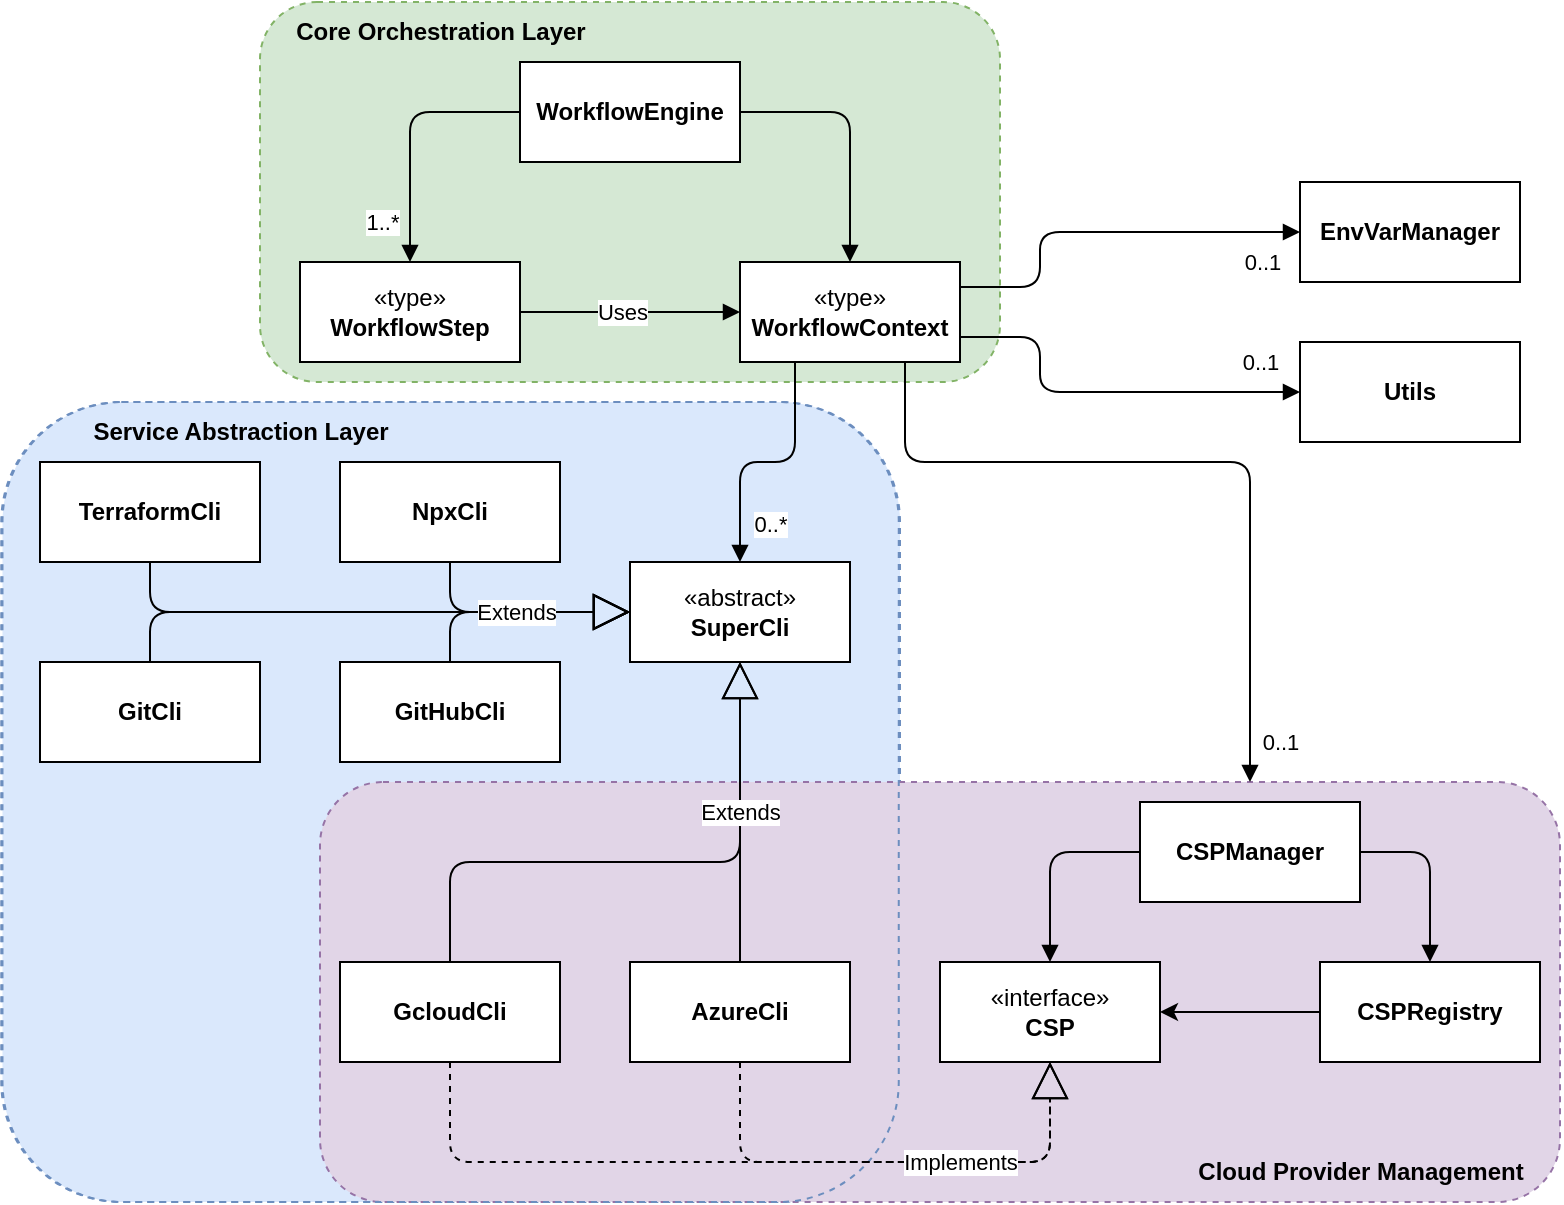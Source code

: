 <mxfile>
    <diagram id="423UZ18-2qW-7-T26Xhx" name="Page-1">
        <mxGraphModel dx="1029" dy="727" grid="1" gridSize="10" guides="1" tooltips="1" connect="1" arrows="1" fold="1" page="1" pageScale="1" pageWidth="850" pageHeight="1100" math="0" shadow="0">
            <root>
                <mxCell id="0"/>
                <mxCell id="1" parent="0"/>
                <mxCell id="77" value="" style="rounded=1;whiteSpace=wrap;html=1;dashed=1;fillColor=#dae8fc;strokeColor=#6c8ebf;" vertex="1" parent="1">
                    <mxGeometry x="41.25" y="250" width="448.75" height="400" as="geometry"/>
                </mxCell>
                <mxCell id="94" value="" style="rounded=1;whiteSpace=wrap;html=1;dashed=1;fillColor=#e1d5e7;strokeColor=#9673a6;" vertex="1" parent="1">
                    <mxGeometry x="200" y="440" width="620" height="210" as="geometry"/>
                </mxCell>
                <mxCell id="96" value="" style="rounded=1;whiteSpace=wrap;html=1;dashed=1;fillColor=none;strokeColor=#6c8ebf;" vertex="1" parent="1">
                    <mxGeometry x="40.63" y="250" width="448.75" height="400" as="geometry"/>
                </mxCell>
                <mxCell id="95" value="" style="rounded=1;whiteSpace=wrap;html=1;dashed=1;fillColor=#d5e8d4;strokeColor=#82b366;" vertex="1" parent="1">
                    <mxGeometry x="170" y="50" width="370" height="190" as="geometry"/>
                </mxCell>
                <mxCell id="2" value="&lt;b&gt;Utils&lt;/b&gt;" style="html=1;whiteSpace=wrap;" vertex="1" parent="1">
                    <mxGeometry x="690" y="220" width="110" height="50" as="geometry"/>
                </mxCell>
                <mxCell id="3" value="&lt;b&gt;WorkflowEngine&lt;/b&gt;" style="html=1;whiteSpace=wrap;" vertex="1" parent="1">
                    <mxGeometry x="300" y="80" width="110" height="50" as="geometry"/>
                </mxCell>
                <mxCell id="5" value="«type»&lt;br&gt;&lt;b&gt;WorkflowStep&lt;/b&gt;" style="html=1;whiteSpace=wrap;" vertex="1" parent="1">
                    <mxGeometry x="190" y="180" width="110" height="50" as="geometry"/>
                </mxCell>
                <mxCell id="6" value="«type»&lt;br&gt;&lt;b&gt;WorkflowContext&lt;/b&gt;" style="html=1;whiteSpace=wrap;" vertex="1" parent="1">
                    <mxGeometry x="410" y="180" width="110" height="50" as="geometry"/>
                </mxCell>
                <mxCell id="7" value="&lt;b&gt;EnvVarManager&lt;/b&gt;" style="html=1;whiteSpace=wrap;" vertex="1" parent="1">
                    <mxGeometry x="690" y="140" width="110" height="50" as="geometry"/>
                </mxCell>
                <mxCell id="28" value="" style="endArrow=block;endFill=1;html=1;edgeStyle=orthogonalEdgeStyle;align=left;verticalAlign=top;exitX=1;exitY=0.5;exitDx=0;exitDy=0;" edge="1" parent="1" source="3" target="6">
                    <mxGeometry x="-0.846" y="25" relative="1" as="geometry">
                        <mxPoint x="338" y="140" as="sourcePoint"/>
                        <mxPoint x="275" y="190" as="targetPoint"/>
                        <mxPoint as="offset"/>
                    </mxGeometry>
                </mxCell>
                <mxCell id="31" value="&lt;div&gt;&lt;br&gt;&lt;/div&gt;" style="endArrow=block;endFill=1;html=1;edgeStyle=orthogonalEdgeStyle;align=left;verticalAlign=top;exitX=1;exitY=0.5;exitDx=0;exitDy=0;entryX=0;entryY=0.5;entryDx=0;entryDy=0;" edge="1" parent="1" source="5" target="6">
                    <mxGeometry x="-0.273" y="-5" relative="1" as="geometry">
                        <mxPoint x="230" y="240" as="sourcePoint"/>
                        <mxPoint x="390" y="240" as="targetPoint"/>
                        <mxPoint as="offset"/>
                    </mxGeometry>
                </mxCell>
                <mxCell id="114" value="Uses" style="edgeLabel;html=1;align=center;verticalAlign=middle;resizable=0;points=[];" vertex="1" connectable="0" parent="31">
                    <mxGeometry x="-0.268" y="-4" relative="1" as="geometry">
                        <mxPoint x="10" y="-4" as="offset"/>
                    </mxGeometry>
                </mxCell>
                <mxCell id="33" value="«abstract»&lt;br&gt;&lt;b&gt;SuperCli&lt;/b&gt;" style="html=1;whiteSpace=wrap;" vertex="1" parent="1">
                    <mxGeometry x="355" y="330" width="110" height="50" as="geometry"/>
                </mxCell>
                <mxCell id="34" value="&lt;b&gt;AzureCli&lt;/b&gt;" style="html=1;whiteSpace=wrap;" vertex="1" parent="1">
                    <mxGeometry x="355" y="530" width="110" height="50" as="geometry"/>
                </mxCell>
                <mxCell id="35" value="&lt;b&gt;CSPManager&lt;/b&gt;" style="html=1;whiteSpace=wrap;" vertex="1" parent="1">
                    <mxGeometry x="610" y="450" width="110" height="50" as="geometry"/>
                </mxCell>
                <mxCell id="67" style="edgeStyle=none;html=1;entryX=1;entryY=0.5;entryDx=0;entryDy=0;" edge="1" parent="1" source="36" target="37">
                    <mxGeometry relative="1" as="geometry">
                        <mxPoint x="600" y="530" as="targetPoint"/>
                        <Array as="points">
                            <mxPoint x="660" y="555"/>
                        </Array>
                    </mxGeometry>
                </mxCell>
                <mxCell id="36" value="&lt;b&gt;CSPRegistry&lt;/b&gt;" style="html=1;whiteSpace=wrap;" vertex="1" parent="1">
                    <mxGeometry x="700" y="530" width="110" height="50" as="geometry"/>
                </mxCell>
                <mxCell id="37" value="«interface»&lt;br&gt;&lt;b&gt;CSP&lt;/b&gt;" style="html=1;whiteSpace=wrap;" vertex="1" parent="1">
                    <mxGeometry x="510" y="530" width="110" height="50" as="geometry"/>
                </mxCell>
                <mxCell id="38" value="&lt;b&gt;GcloudCli&lt;/b&gt;" style="html=1;whiteSpace=wrap;" vertex="1" parent="1">
                    <mxGeometry x="210" y="530" width="110" height="50" as="geometry"/>
                </mxCell>
                <mxCell id="39" value="&lt;b&gt;TerraformCli&lt;/b&gt;" style="html=1;whiteSpace=wrap;" vertex="1" parent="1">
                    <mxGeometry x="60" y="280" width="110" height="50" as="geometry"/>
                </mxCell>
                <mxCell id="41" value="&lt;b&gt;GitCli&lt;/b&gt;" style="html=1;whiteSpace=wrap;" vertex="1" parent="1">
                    <mxGeometry x="60" y="380" width="110" height="50" as="geometry"/>
                </mxCell>
                <mxCell id="42" value="&lt;b&gt;GitHubCli&lt;/b&gt;" style="html=1;whiteSpace=wrap;" vertex="1" parent="1">
                    <mxGeometry x="210" y="380" width="110" height="50" as="geometry"/>
                </mxCell>
                <mxCell id="53" value="" style="endArrow=block;endSize=16;endFill=0;html=1;exitX=0.5;exitY=1;exitDx=0;exitDy=0;entryX=0;entryY=0.5;entryDx=0;entryDy=0;" edge="1" parent="1" source="40" target="33">
                    <mxGeometry width="160" relative="1" as="geometry">
                        <mxPoint x="220" y="445" as="sourcePoint"/>
                        <mxPoint x="240" y="360" as="targetPoint"/>
                        <Array as="points">
                            <mxPoint x="265" y="355"/>
                        </Array>
                    </mxGeometry>
                </mxCell>
                <mxCell id="64" value="" style="endArrow=block;endFill=1;html=1;edgeStyle=orthogonalEdgeStyle;align=left;verticalAlign=top;exitX=0;exitY=0.5;exitDx=0;exitDy=0;" edge="1" parent="1" source="35">
                    <mxGeometry x="-0.273" y="-50" relative="1" as="geometry">
                        <mxPoint x="515" y="392.5" as="sourcePoint"/>
                        <mxPoint x="565" y="530" as="targetPoint"/>
                        <mxPoint as="offset"/>
                        <Array as="points">
                            <mxPoint x="565" y="475"/>
                        </Array>
                    </mxGeometry>
                </mxCell>
                <mxCell id="70" value="" style="endArrow=block;endFill=1;html=1;edgeStyle=orthogonalEdgeStyle;align=left;verticalAlign=top;exitX=1;exitY=0.5;exitDx=0;exitDy=0;entryX=0.5;entryY=0;entryDx=0;entryDy=0;" edge="1" parent="1" source="35" target="36">
                    <mxGeometry x="0.158" y="15" relative="1" as="geometry">
                        <mxPoint x="575" y="430" as="sourcePoint"/>
                        <mxPoint x="575" y="540" as="targetPoint"/>
                        <mxPoint as="offset"/>
                        <Array as="points">
                            <mxPoint x="755" y="475"/>
                        </Array>
                    </mxGeometry>
                </mxCell>
                <mxCell id="40" value="&lt;b&gt;NpxCli&lt;/b&gt;" style="html=1;whiteSpace=wrap;" vertex="1" parent="1">
                    <mxGeometry x="210" y="280" width="110" height="50" as="geometry"/>
                </mxCell>
                <mxCell id="89" value="" style="endArrow=block;endSize=16;endFill=0;html=1;exitX=0.5;exitY=1;exitDx=0;exitDy=0;entryX=0;entryY=0.5;entryDx=0;entryDy=0;" edge="1" parent="1" source="39" target="33">
                    <mxGeometry width="160" relative="1" as="geometry">
                        <mxPoint x="110" y="330" as="sourcePoint"/>
                        <mxPoint x="200" y="355" as="targetPoint"/>
                        <Array as="points">
                            <mxPoint x="115" y="355"/>
                        </Array>
                    </mxGeometry>
                </mxCell>
                <mxCell id="90" value="" style="endArrow=block;endSize=16;endFill=0;html=1;exitX=0.5;exitY=0;exitDx=0;exitDy=0;entryX=0;entryY=0.5;entryDx=0;entryDy=0;" edge="1" parent="1" source="41" target="33">
                    <mxGeometry width="160" relative="1" as="geometry">
                        <mxPoint x="125" y="340" as="sourcePoint"/>
                        <mxPoint x="365" y="365" as="targetPoint"/>
                        <Array as="points">
                            <mxPoint x="115" y="355"/>
                        </Array>
                    </mxGeometry>
                </mxCell>
                <mxCell id="97" value="Service Abstraction Layer" style="text;html=1;align=center;verticalAlign=middle;resizable=0;points=[];autosize=1;strokeColor=none;fillColor=none;fontStyle=1" vertex="1" parent="1">
                    <mxGeometry x="80" y="250" width="160" height="30" as="geometry"/>
                </mxCell>
                <mxCell id="98" value="Cloud Provider Management" style="text;html=1;align=center;verticalAlign=middle;resizable=0;points=[];autosize=1;strokeColor=none;fillColor=none;fontStyle=1" vertex="1" parent="1">
                    <mxGeometry x="630" y="620" width="180" height="30" as="geometry"/>
                </mxCell>
                <mxCell id="99" value="Core Orchestration Layer" style="text;html=1;align=center;verticalAlign=middle;resizable=0;points=[];autosize=1;strokeColor=none;fillColor=none;fontStyle=1" vertex="1" parent="1">
                    <mxGeometry x="180" y="50" width="160" height="30" as="geometry"/>
                </mxCell>
                <mxCell id="108" value="" style="endArrow=block;endSize=16;endFill=0;html=1;exitX=0.5;exitY=0;exitDx=0;exitDy=0;entryX=0.5;entryY=1;entryDx=0;entryDy=0;" edge="1" parent="1" source="38" target="33">
                    <mxGeometry width="160" relative="1" as="geometry">
                        <mxPoint x="275" y="390" as="sourcePoint"/>
                        <mxPoint x="365" y="365" as="targetPoint"/>
                        <Array as="points">
                            <mxPoint x="265" y="480"/>
                            <mxPoint x="410" y="480"/>
                        </Array>
                    </mxGeometry>
                </mxCell>
                <mxCell id="110" value="Extends" style="endArrow=block;endSize=16;endFill=0;html=1;exitX=0.5;exitY=0;exitDx=0;exitDy=0;" edge="1" parent="1" source="34">
                    <mxGeometry width="160" relative="1" as="geometry">
                        <mxPoint x="340" y="480" as="sourcePoint"/>
                        <mxPoint x="410" y="380" as="targetPoint"/>
                    </mxGeometry>
                </mxCell>
                <mxCell id="111" value="Extends" style="endArrow=block;endSize=16;endFill=0;html=1;exitX=0.5;exitY=0;exitDx=0;exitDy=0;entryX=0;entryY=0.5;entryDx=0;entryDy=0;" edge="1" parent="1" source="42" target="33">
                    <mxGeometry width="160" relative="1" as="geometry">
                        <mxPoint x="350" y="440" as="sourcePoint"/>
                        <mxPoint x="510" y="440" as="targetPoint"/>
                        <Array as="points">
                            <mxPoint x="265" y="355"/>
                        </Array>
                    </mxGeometry>
                </mxCell>
                <mxCell id="113" value="" style="endArrow=block;endSize=16;endFill=0;html=1;exitX=0.5;exitY=1;exitDx=0;exitDy=0;dashed=1;entryX=0.5;entryY=1;entryDx=0;entryDy=0;" edge="1" parent="1" source="38" target="37">
                    <mxGeometry width="160" relative="1" as="geometry">
                        <mxPoint x="270" y="580" as="sourcePoint"/>
                        <mxPoint x="425" y="580" as="targetPoint"/>
                        <Array as="points">
                            <mxPoint x="265" y="630"/>
                            <mxPoint x="565" y="630"/>
                        </Array>
                    </mxGeometry>
                </mxCell>
                <mxCell id="112" value="Implements" style="endArrow=block;endSize=16;endFill=0;html=1;exitX=0.5;exitY=1;exitDx=0;exitDy=0;dashed=1;entryX=0.5;entryY=1;entryDx=0;entryDy=0;" edge="1" parent="1" source="34" target="37">
                    <mxGeometry x="0.255" width="160" relative="1" as="geometry">
                        <mxPoint x="420" y="540" as="sourcePoint"/>
                        <mxPoint x="560" y="580" as="targetPoint"/>
                        <Array as="points">
                            <mxPoint x="410" y="630"/>
                            <mxPoint x="565" y="630"/>
                        </Array>
                        <mxPoint as="offset"/>
                    </mxGeometry>
                </mxCell>
                <mxCell id="115" value="&lt;div&gt;&lt;br&gt;&lt;/div&gt;" style="endArrow=block;endFill=1;html=1;edgeStyle=orthogonalEdgeStyle;align=left;verticalAlign=top;exitX=0;exitY=0.5;exitDx=0;exitDy=0;entryX=0.5;entryY=0;entryDx=0;entryDy=0;" edge="1" parent="1" source="3" target="5">
                    <mxGeometry x="-0.273" y="-5" relative="1" as="geometry">
                        <mxPoint x="180" y="140" as="sourcePoint"/>
                        <mxPoint x="290" y="140" as="targetPoint"/>
                        <mxPoint as="offset"/>
                    </mxGeometry>
                </mxCell>
                <mxCell id="116" value="1..*" style="edgeLabel;html=1;align=center;verticalAlign=middle;resizable=0;points=[];" vertex="1" connectable="0" parent="115">
                    <mxGeometry x="-0.268" y="-4" relative="1" as="geometry">
                        <mxPoint x="-22" y="59" as="offset"/>
                    </mxGeometry>
                </mxCell>
                <mxCell id="117" value="&lt;div&gt;&lt;br&gt;&lt;/div&gt;" style="endArrow=block;endFill=1;html=1;edgeStyle=orthogonalEdgeStyle;align=left;verticalAlign=top;exitX=0.25;exitY=1;exitDx=0;exitDy=0;entryX=0.5;entryY=0;entryDx=0;entryDy=0;" edge="1" parent="1" source="6" target="33">
                    <mxGeometry x="-0.273" y="-5" relative="1" as="geometry">
                        <mxPoint x="575" y="330" as="sourcePoint"/>
                        <mxPoint x="520" y="405" as="targetPoint"/>
                        <mxPoint as="offset"/>
                    </mxGeometry>
                </mxCell>
                <mxCell id="118" value="0..*" style="edgeLabel;html=1;align=center;verticalAlign=middle;resizable=0;points=[];" vertex="1" connectable="0" parent="117">
                    <mxGeometry x="-0.268" y="-4" relative="1" as="geometry">
                        <mxPoint x="-9" y="34" as="offset"/>
                    </mxGeometry>
                </mxCell>
                <mxCell id="119" value="&lt;div&gt;&lt;br&gt;&lt;/div&gt;" style="endArrow=block;endFill=1;html=1;edgeStyle=orthogonalEdgeStyle;align=left;verticalAlign=top;exitX=0.75;exitY=1;exitDx=0;exitDy=0;entryX=0.75;entryY=0;entryDx=0;entryDy=0;" edge="1" parent="1" source="6" target="94">
                    <mxGeometry x="0.686" y="-15" relative="1" as="geometry">
                        <mxPoint x="448" y="240" as="sourcePoint"/>
                        <mxPoint x="420" y="340" as="targetPoint"/>
                        <mxPoint as="offset"/>
                        <Array as="points">
                            <mxPoint x="493" y="280"/>
                            <mxPoint x="665" y="280"/>
                        </Array>
                    </mxGeometry>
                </mxCell>
                <mxCell id="120" value="0..1" style="edgeLabel;html=1;align=center;verticalAlign=middle;resizable=0;points=[];" vertex="1" connectable="0" parent="119">
                    <mxGeometry x="-0.268" y="-4" relative="1" as="geometry">
                        <mxPoint x="97" y="136" as="offset"/>
                    </mxGeometry>
                </mxCell>
                <mxCell id="121" value="&lt;div&gt;&lt;br&gt;&lt;/div&gt;" style="endArrow=block;endFill=1;html=1;edgeStyle=orthogonalEdgeStyle;align=left;verticalAlign=top;exitX=1;exitY=0.75;exitDx=0;exitDy=0;entryX=0;entryY=0.5;entryDx=0;entryDy=0;" edge="1" parent="1" source="6" target="2">
                    <mxGeometry x="0.686" y="-15" relative="1" as="geometry">
                        <mxPoint x="503" y="240" as="sourcePoint"/>
                        <mxPoint x="675" y="450" as="targetPoint"/>
                        <mxPoint as="offset"/>
                        <Array as="points">
                            <mxPoint x="560" y="218"/>
                            <mxPoint x="560" y="245"/>
                        </Array>
                    </mxGeometry>
                </mxCell>
                <mxCell id="122" value="0..1" style="edgeLabel;html=1;align=center;verticalAlign=middle;resizable=0;points=[];" vertex="1" connectable="0" parent="121">
                    <mxGeometry x="-0.268" y="-4" relative="1" as="geometry">
                        <mxPoint x="105" y="-19" as="offset"/>
                    </mxGeometry>
                </mxCell>
                <mxCell id="123" value="&lt;div&gt;&lt;br&gt;&lt;/div&gt;" style="endArrow=block;endFill=1;html=1;edgeStyle=orthogonalEdgeStyle;align=left;verticalAlign=top;exitX=1;exitY=0.25;exitDx=0;exitDy=0;entryX=0;entryY=0.5;entryDx=0;entryDy=0;" edge="1" parent="1" source="6" target="7">
                    <mxGeometry x="0.686" y="-15" relative="1" as="geometry">
                        <mxPoint x="530" y="193" as="sourcePoint"/>
                        <mxPoint x="700" y="220" as="targetPoint"/>
                        <mxPoint as="offset"/>
                        <Array as="points">
                            <mxPoint x="560" y="193"/>
                            <mxPoint x="560" y="165"/>
                        </Array>
                    </mxGeometry>
                </mxCell>
                <mxCell id="124" value="0..1" style="edgeLabel;html=1;align=center;verticalAlign=middle;resizable=0;points=[];" vertex="1" connectable="0" parent="123">
                    <mxGeometry x="-0.268" y="-4" relative="1" as="geometry">
                        <mxPoint x="106" y="11" as="offset"/>
                    </mxGeometry>
                </mxCell>
            </root>
        </mxGraphModel>
    </diagram>
</mxfile>
